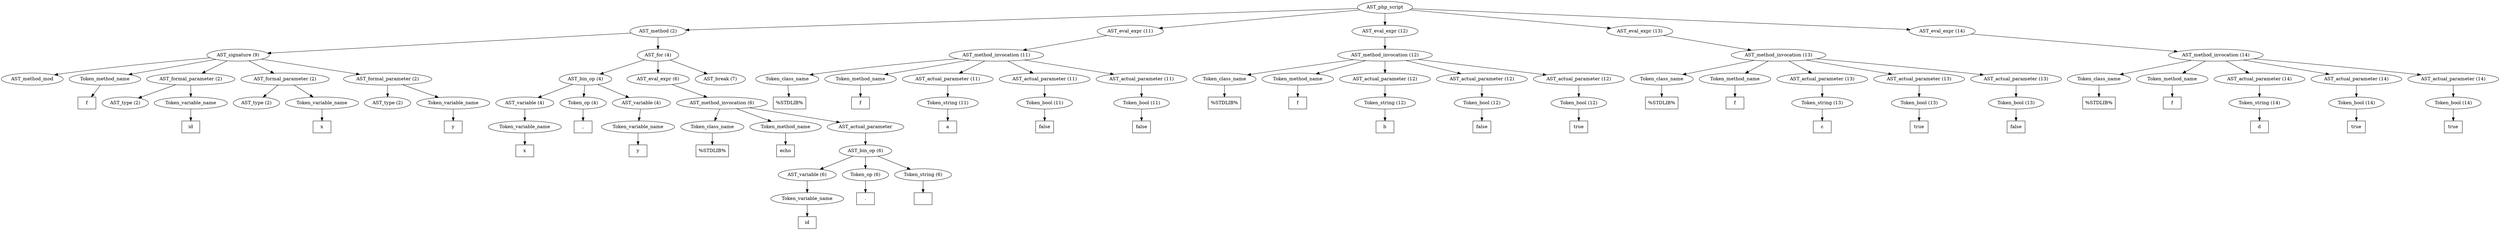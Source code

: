 /*
 * AST in dot format generated by phc -- the PHP compiler
 */

digraph AST {
node_0 [label="AST_php_script"];
node_1 [label="AST_method (2)"];
node_2 [label="AST_signature (9)"];
node_3 [label="AST_method_mod"];
node_4 [label="Token_method_name"];
node_5 [label="f", shape=box]
node_4 -> node_5;
node_6 [label="AST_formal_parameter (2)"];
node_7 [label="AST_type (2)"];
node_8 [label="Token_variable_name"];
node_9 [label="id", shape=box]
node_8 -> node_9;
node_6 -> node_8;
node_6 -> node_7;
node_10 [label="AST_formal_parameter (2)"];
node_11 [label="AST_type (2)"];
node_12 [label="Token_variable_name"];
node_13 [label="x", shape=box]
node_12 -> node_13;
node_10 -> node_12;
node_10 -> node_11;
node_14 [label="AST_formal_parameter (2)"];
node_15 [label="AST_type (2)"];
node_16 [label="Token_variable_name"];
node_17 [label="y", shape=box]
node_16 -> node_17;
node_14 -> node_16;
node_14 -> node_15;
node_2 -> node_14;
node_2 -> node_10;
node_2 -> node_6;
node_2 -> node_4;
node_2 -> node_3;
node_18 [label="AST_for (4)"];
node_19 [label="AST_bin_op (4)"];
node_20 [label="AST_variable (4)"];
node_21 [label="Token_variable_name"];
node_22 [label="x", shape=box]
node_21 -> node_22;
node_20 -> node_21;
node_23 [label="Token_op (4)"];
node_24 [label=",", shape=box]
node_23 -> node_24;
node_25 [label="AST_variable (4)"];
node_26 [label="Token_variable_name"];
node_27 [label="y", shape=box]
node_26 -> node_27;
node_25 -> node_26;
node_19 -> node_25;
node_19 -> node_23;
node_19 -> node_20;
node_28 [label="AST_eval_expr (6)"];
node_29 [label="AST_method_invocation (6)"];
node_30 [label="Token_class_name"];
node_31 [label="%STDLIB%", shape=box]
node_30 -> node_31;
node_32 [label="Token_method_name"];
node_33 [label="echo", shape=box]
node_32 -> node_33;
node_34 [label="AST_actual_parameter"];
node_35 [label="AST_bin_op (6)"];
node_36 [label="AST_variable (6)"];
node_37 [label="Token_variable_name"];
node_38 [label="id", shape=box]
node_37 -> node_38;
node_36 -> node_37;
node_39 [label="Token_op (6)"];
node_40 [label=".", shape=box]
node_39 -> node_40;
node_41 [label="Token_string (6)"];
node_42 [label="", shape=box]
node_41 -> node_42;
node_35 -> node_41;
node_35 -> node_39;
node_35 -> node_36;
node_34 -> node_35;
node_29 -> node_34;
node_29 -> node_32;
node_29 -> node_30;
node_28 -> node_29;
node_43 [label="AST_break (7)"];
node_18 -> node_43;
node_18 -> node_28;
node_18 -> node_19;
node_1 -> node_18;
node_1 -> node_2;
node_44 [label="AST_eval_expr (11)"];
node_45 [label="AST_method_invocation (11)"];
node_46 [label="Token_class_name"];
node_47 [label="%STDLIB%", shape=box]
node_46 -> node_47;
node_48 [label="Token_method_name"];
node_49 [label="f", shape=box]
node_48 -> node_49;
node_50 [label="AST_actual_parameter (11)"];
node_51 [label="Token_string (11)"];
node_52 [label="a", shape=box]
node_51 -> node_52;
node_50 -> node_51;
node_53 [label="AST_actual_parameter (11)"];
node_54 [label="Token_bool (11)"];
node_55 [label="false", shape=box]
node_54 -> node_55;
node_53 -> node_54;
node_56 [label="AST_actual_parameter (11)"];
node_57 [label="Token_bool (11)"];
node_58 [label="false", shape=box]
node_57 -> node_58;
node_56 -> node_57;
node_45 -> node_56;
node_45 -> node_53;
node_45 -> node_50;
node_45 -> node_48;
node_45 -> node_46;
node_44 -> node_45;
node_59 [label="AST_eval_expr (12)"];
node_60 [label="AST_method_invocation (12)"];
node_61 [label="Token_class_name"];
node_62 [label="%STDLIB%", shape=box]
node_61 -> node_62;
node_63 [label="Token_method_name"];
node_64 [label="f", shape=box]
node_63 -> node_64;
node_65 [label="AST_actual_parameter (12)"];
node_66 [label="Token_string (12)"];
node_67 [label="b", shape=box]
node_66 -> node_67;
node_65 -> node_66;
node_68 [label="AST_actual_parameter (12)"];
node_69 [label="Token_bool (12)"];
node_70 [label="false", shape=box]
node_69 -> node_70;
node_68 -> node_69;
node_71 [label="AST_actual_parameter (12)"];
node_72 [label="Token_bool (12)"];
node_73 [label="true", shape=box]
node_72 -> node_73;
node_71 -> node_72;
node_60 -> node_71;
node_60 -> node_68;
node_60 -> node_65;
node_60 -> node_63;
node_60 -> node_61;
node_59 -> node_60;
node_74 [label="AST_eval_expr (13)"];
node_75 [label="AST_method_invocation (13)"];
node_76 [label="Token_class_name"];
node_77 [label="%STDLIB%", shape=box]
node_76 -> node_77;
node_78 [label="Token_method_name"];
node_79 [label="f", shape=box]
node_78 -> node_79;
node_80 [label="AST_actual_parameter (13)"];
node_81 [label="Token_string (13)"];
node_82 [label="c", shape=box]
node_81 -> node_82;
node_80 -> node_81;
node_83 [label="AST_actual_parameter (13)"];
node_84 [label="Token_bool (13)"];
node_85 [label="true", shape=box]
node_84 -> node_85;
node_83 -> node_84;
node_86 [label="AST_actual_parameter (13)"];
node_87 [label="Token_bool (13)"];
node_88 [label="false", shape=box]
node_87 -> node_88;
node_86 -> node_87;
node_75 -> node_86;
node_75 -> node_83;
node_75 -> node_80;
node_75 -> node_78;
node_75 -> node_76;
node_74 -> node_75;
node_89 [label="AST_eval_expr (14)"];
node_90 [label="AST_method_invocation (14)"];
node_91 [label="Token_class_name"];
node_92 [label="%STDLIB%", shape=box]
node_91 -> node_92;
node_93 [label="Token_method_name"];
node_94 [label="f", shape=box]
node_93 -> node_94;
node_95 [label="AST_actual_parameter (14)"];
node_96 [label="Token_string (14)"];
node_97 [label="d", shape=box]
node_96 -> node_97;
node_95 -> node_96;
node_98 [label="AST_actual_parameter (14)"];
node_99 [label="Token_bool (14)"];
node_100 [label="true", shape=box]
node_99 -> node_100;
node_98 -> node_99;
node_101 [label="AST_actual_parameter (14)"];
node_102 [label="Token_bool (14)"];
node_103 [label="true", shape=box]
node_102 -> node_103;
node_101 -> node_102;
node_90 -> node_101;
node_90 -> node_98;
node_90 -> node_95;
node_90 -> node_93;
node_90 -> node_91;
node_89 -> node_90;
node_0 -> node_89;
node_0 -> node_74;
node_0 -> node_59;
node_0 -> node_44;
node_0 -> node_1;
}

